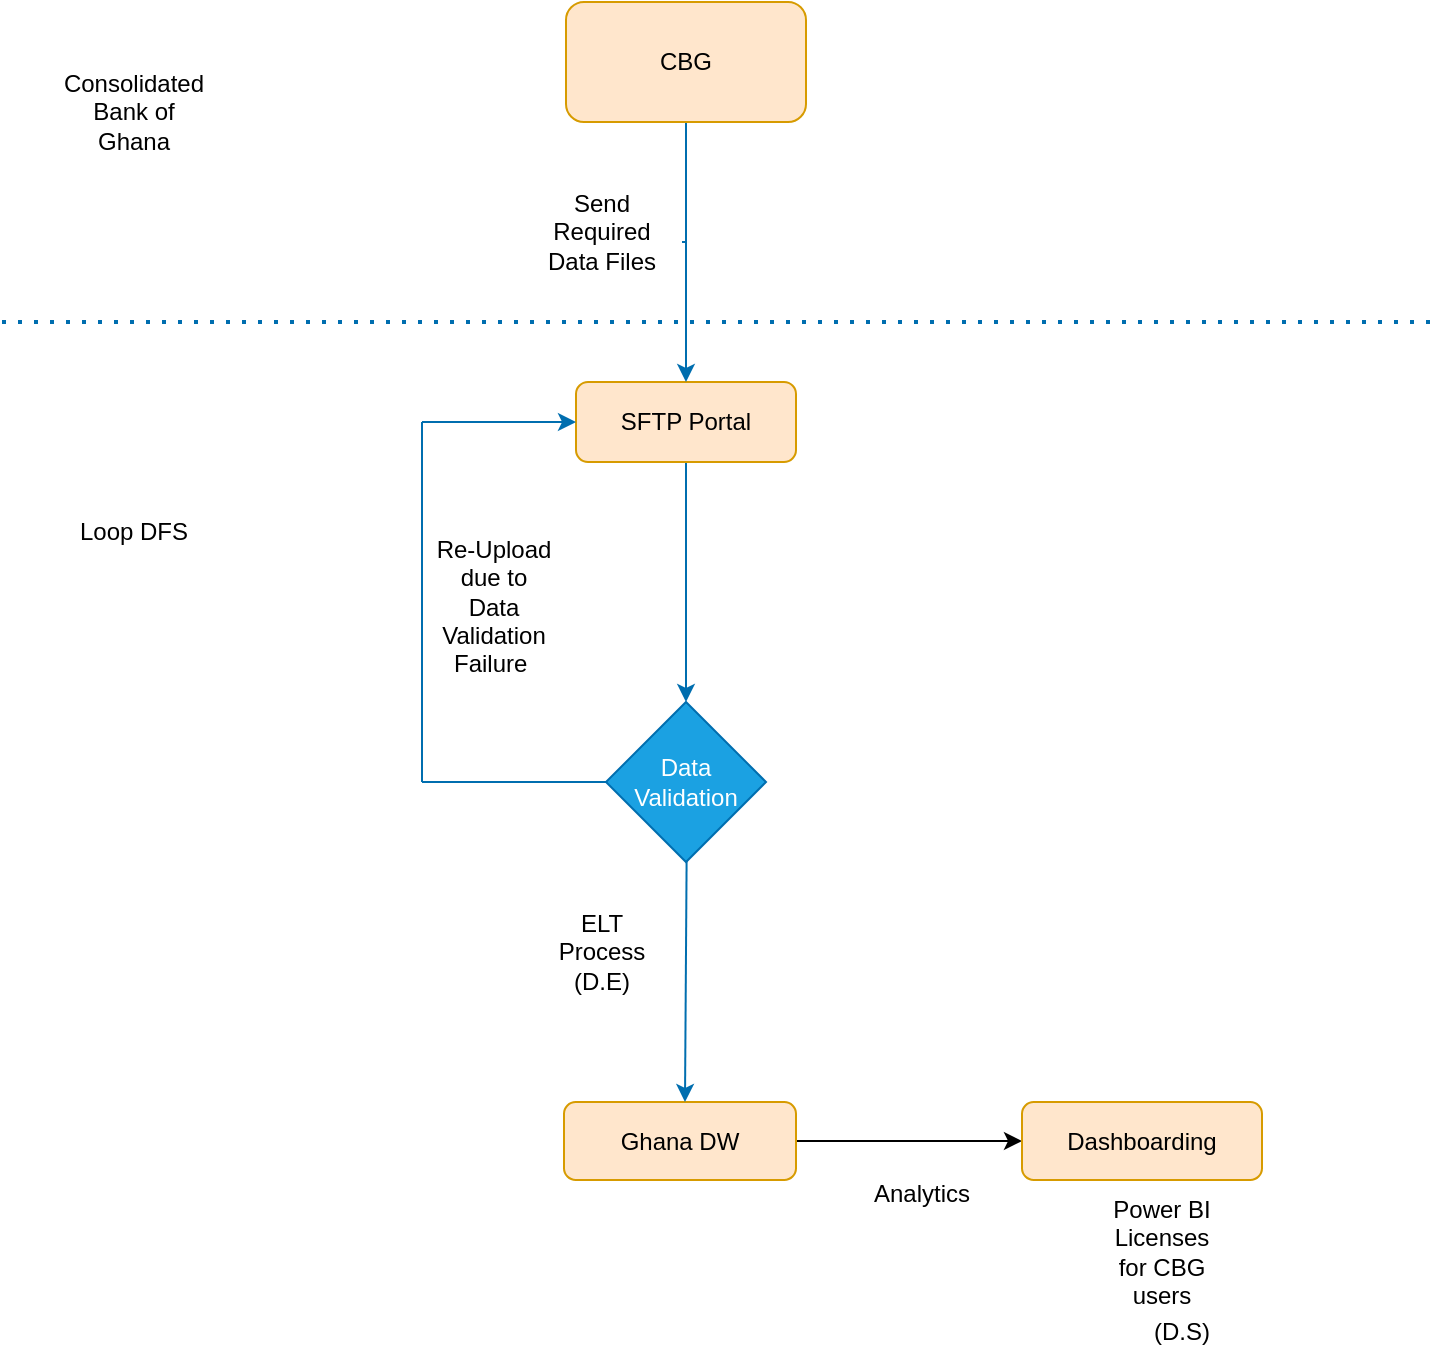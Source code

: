 <mxfile version="21.6.6" type="github">
  <diagram id="C5RBs43oDa-KdzZeNtuy" name="Page-1">
    <mxGraphModel dx="1621" dy="464" grid="1" gridSize="10" guides="1" tooltips="1" connect="1" arrows="1" fold="1" page="1" pageScale="1" pageWidth="827" pageHeight="1169" math="0" shadow="0">
      <root>
        <mxCell id="WIyWlLk6GJQsqaUBKTNV-0" />
        <mxCell id="WIyWlLk6GJQsqaUBKTNV-1" parent="WIyWlLk6GJQsqaUBKTNV-0" />
        <mxCell id="WIyWlLk6GJQsqaUBKTNV-2" value="" style="rounded=0;html=1;jettySize=auto;orthogonalLoop=1;fontSize=11;endArrow=block;endFill=0;endSize=8;strokeWidth=1;shadow=0;labelBackgroundColor=none;edgeStyle=orthogonalEdgeStyle;" parent="WIyWlLk6GJQsqaUBKTNV-1" target="WIyWlLk6GJQsqaUBKTNV-6" edge="1">
          <mxGeometry relative="1" as="geometry">
            <mxPoint x="110" y="110" as="sourcePoint" />
          </mxGeometry>
        </mxCell>
        <mxCell id="WIyWlLk6GJQsqaUBKTNV-4" value="Yes" style="rounded=0;html=1;jettySize=auto;orthogonalLoop=1;fontSize=11;endArrow=block;endFill=0;endSize=8;strokeWidth=1;shadow=0;labelBackgroundColor=none;edgeStyle=orthogonalEdgeStyle;" parent="WIyWlLk6GJQsqaUBKTNV-1" target="WIyWlLk6GJQsqaUBKTNV-10" edge="1">
          <mxGeometry y="20" relative="1" as="geometry">
            <mxPoint as="offset" />
            <mxPoint x="110" y="250" as="sourcePoint" />
          </mxGeometry>
        </mxCell>
        <mxCell id="WIyWlLk6GJQsqaUBKTNV-9" value="Yes" style="edgeStyle=orthogonalEdgeStyle;rounded=0;html=1;jettySize=auto;orthogonalLoop=1;fontSize=11;endArrow=block;endFill=0;endSize=8;strokeWidth=1;shadow=0;labelBackgroundColor=none;" parent="WIyWlLk6GJQsqaUBKTNV-1" target="WIyWlLk6GJQsqaUBKTNV-12" edge="1">
          <mxGeometry y="10" relative="1" as="geometry">
            <mxPoint as="offset" />
            <mxPoint x="140" y="320" as="sourcePoint" />
          </mxGeometry>
        </mxCell>
        <mxCell id="P7RltWaJvEHrG4VYZIbx-57" style="edgeStyle=orthogonalEdgeStyle;rounded=0;orthogonalLoop=1;jettySize=auto;html=1;entryX=0;entryY=0.5;entryDx=0;entryDy=0;" edge="1" parent="WIyWlLk6GJQsqaUBKTNV-1" source="P7RltWaJvEHrG4VYZIbx-1" target="P7RltWaJvEHrG4VYZIbx-3">
          <mxGeometry relative="1" as="geometry" />
        </mxCell>
        <mxCell id="P7RltWaJvEHrG4VYZIbx-1" value="Ghana DW" style="rounded=1;whiteSpace=wrap;html=1;fontSize=12;glass=0;strokeWidth=1;shadow=0;fillColor=#ffe6cc;strokeColor=#d79b00;" vertex="1" parent="WIyWlLk6GJQsqaUBKTNV-1">
          <mxGeometry x="281" y="550" width="116" height="39" as="geometry" />
        </mxCell>
        <mxCell id="P7RltWaJvEHrG4VYZIbx-3" value="Dashboarding" style="rounded=1;whiteSpace=wrap;html=1;fontSize=12;glass=0;strokeWidth=1;shadow=0;fillColor=#ffe6cc;strokeColor=#d79b00;" vertex="1" parent="WIyWlLk6GJQsqaUBKTNV-1">
          <mxGeometry x="510" y="550" width="120" height="39" as="geometry" />
        </mxCell>
        <mxCell id="P7RltWaJvEHrG4VYZIbx-5" value="Power BI&lt;br&gt;Licenses for CBG users" style="text;html=1;strokeColor=none;fillColor=none;align=center;verticalAlign=middle;whiteSpace=wrap;rounded=0;" vertex="1" parent="WIyWlLk6GJQsqaUBKTNV-1">
          <mxGeometry x="550" y="610" width="60" height="30" as="geometry" />
        </mxCell>
        <mxCell id="P7RltWaJvEHrG4VYZIbx-6" value="(D.S)" style="text;html=1;strokeColor=none;fillColor=none;align=center;verticalAlign=middle;whiteSpace=wrap;rounded=0;" vertex="1" parent="WIyWlLk6GJQsqaUBKTNV-1">
          <mxGeometry x="560" y="650" width="60" height="30" as="geometry" />
        </mxCell>
        <mxCell id="P7RltWaJvEHrG4VYZIbx-8" value="Analytics" style="text;html=1;strokeColor=none;fillColor=none;align=center;verticalAlign=middle;whiteSpace=wrap;rounded=0;" vertex="1" parent="WIyWlLk6GJQsqaUBKTNV-1">
          <mxGeometry x="430" y="581" width="60" height="29" as="geometry" />
        </mxCell>
        <mxCell id="P7RltWaJvEHrG4VYZIbx-37" style="edgeStyle=orthogonalEdgeStyle;rounded=0;orthogonalLoop=1;jettySize=auto;html=1;exitX=0.5;exitY=1;exitDx=0;exitDy=0;fillColor=#1ba1e2;strokeColor=#006EAF;" edge="1" parent="WIyWlLk6GJQsqaUBKTNV-1" source="P7RltWaJvEHrG4VYZIbx-18">
          <mxGeometry relative="1" as="geometry">
            <mxPoint x="342" y="350" as="targetPoint" />
            <mxPoint x="342" y="240" as="sourcePoint" />
            <Array as="points" />
          </mxGeometry>
        </mxCell>
        <mxCell id="P7RltWaJvEHrG4VYZIbx-18" value="SFTP Portal" style="rounded=1;whiteSpace=wrap;html=1;fontSize=12;glass=0;strokeWidth=1;shadow=0;fillColor=#ffe6cc;strokeColor=#d79b00;" vertex="1" parent="WIyWlLk6GJQsqaUBKTNV-1">
          <mxGeometry x="287" y="190" width="110" height="40" as="geometry" />
        </mxCell>
        <mxCell id="P7RltWaJvEHrG4VYZIbx-34" style="edgeStyle=orthogonalEdgeStyle;rounded=0;orthogonalLoop=1;jettySize=auto;html=1;exitX=0.5;exitY=1;exitDx=0;exitDy=0;entryX=0.5;entryY=0;entryDx=0;entryDy=0;fillColor=#1ba1e2;strokeColor=#006EAF;" edge="1" parent="WIyWlLk6GJQsqaUBKTNV-1" source="P7RltWaJvEHrG4VYZIbx-32" target="P7RltWaJvEHrG4VYZIbx-18">
          <mxGeometry relative="1" as="geometry">
            <Array as="points">
              <mxPoint x="340" y="120" />
              <mxPoint x="345" y="120" />
            </Array>
          </mxGeometry>
        </mxCell>
        <mxCell id="P7RltWaJvEHrG4VYZIbx-32" value="CBG" style="rounded=1;whiteSpace=wrap;html=1;fillColor=#ffe6cc;strokeColor=#d79b00;" vertex="1" parent="WIyWlLk6GJQsqaUBKTNV-1">
          <mxGeometry x="282" width="120" height="60" as="geometry" />
        </mxCell>
        <mxCell id="P7RltWaJvEHrG4VYZIbx-33" value="Consolidated Bank of Ghana" style="text;html=1;strokeColor=none;fillColor=none;align=center;verticalAlign=middle;whiteSpace=wrap;rounded=0;" vertex="1" parent="WIyWlLk6GJQsqaUBKTNV-1">
          <mxGeometry x="36" y="40" width="60" height="30" as="geometry" />
        </mxCell>
        <mxCell id="P7RltWaJvEHrG4VYZIbx-36" value="Send Required Data Files" style="text;html=1;strokeColor=none;fillColor=none;align=center;verticalAlign=middle;whiteSpace=wrap;rounded=0;" vertex="1" parent="WIyWlLk6GJQsqaUBKTNV-1">
          <mxGeometry x="270" y="100" width="60" height="30" as="geometry" />
        </mxCell>
        <mxCell id="P7RltWaJvEHrG4VYZIbx-39" value="ELT Process&lt;br&gt;(D.E)" style="text;html=1;strokeColor=none;fillColor=none;align=center;verticalAlign=middle;whiteSpace=wrap;rounded=0;" vertex="1" parent="WIyWlLk6GJQsqaUBKTNV-1">
          <mxGeometry x="270" y="460" width="60" height="30" as="geometry" />
        </mxCell>
        <mxCell id="P7RltWaJvEHrG4VYZIbx-40" value="Loop DFS" style="text;html=1;strokeColor=none;fillColor=none;align=center;verticalAlign=middle;whiteSpace=wrap;rounded=0;" vertex="1" parent="WIyWlLk6GJQsqaUBKTNV-1">
          <mxGeometry x="36" y="250" width="60" height="30" as="geometry" />
        </mxCell>
        <mxCell id="P7RltWaJvEHrG4VYZIbx-41" value="" style="endArrow=none;dashed=1;html=1;dashPattern=1 3;strokeWidth=2;rounded=0;fillColor=#1ba1e2;strokeColor=#006EAF;" edge="1" parent="WIyWlLk6GJQsqaUBKTNV-1">
          <mxGeometry width="50" height="50" relative="1" as="geometry">
            <mxPoint y="160" as="sourcePoint" />
            <mxPoint x="720" y="160" as="targetPoint" />
          </mxGeometry>
        </mxCell>
        <mxCell id="P7RltWaJvEHrG4VYZIbx-44" style="edgeStyle=orthogonalEdgeStyle;rounded=0;orthogonalLoop=1;jettySize=auto;html=1;exitX=0.5;exitY=1;exitDx=0;exitDy=0;" edge="1" parent="WIyWlLk6GJQsqaUBKTNV-1" source="P7RltWaJvEHrG4VYZIbx-1" target="P7RltWaJvEHrG4VYZIbx-1">
          <mxGeometry relative="1" as="geometry" />
        </mxCell>
        <mxCell id="P7RltWaJvEHrG4VYZIbx-47" value="" style="endArrow=classic;html=1;rounded=0;entryX=0.5;entryY=0;entryDx=0;entryDy=0;fillColor=#1ba1e2;strokeColor=#006EAF;" edge="1" parent="WIyWlLk6GJQsqaUBKTNV-1">
          <mxGeometry width="50" height="50" relative="1" as="geometry">
            <mxPoint x="342.5" y="400" as="sourcePoint" />
            <mxPoint x="341.5" y="550" as="targetPoint" />
          </mxGeometry>
        </mxCell>
        <mxCell id="P7RltWaJvEHrG4VYZIbx-51" value="Data Validation" style="rhombus;whiteSpace=wrap;html=1;fillColor=#1ba1e2;fontColor=#ffffff;strokeColor=#006EAF;" vertex="1" parent="WIyWlLk6GJQsqaUBKTNV-1">
          <mxGeometry x="302" y="350" width="80" height="80" as="geometry" />
        </mxCell>
        <mxCell id="P7RltWaJvEHrG4VYZIbx-53" value="" style="endArrow=classic;html=1;rounded=0;entryX=0;entryY=0.5;entryDx=0;entryDy=0;fillColor=#1ba1e2;strokeColor=#006EAF;" edge="1" parent="WIyWlLk6GJQsqaUBKTNV-1" target="P7RltWaJvEHrG4VYZIbx-18">
          <mxGeometry width="50" height="50" relative="1" as="geometry">
            <mxPoint x="210" y="210" as="sourcePoint" />
            <mxPoint x="260" y="160" as="targetPoint" />
          </mxGeometry>
        </mxCell>
        <mxCell id="P7RltWaJvEHrG4VYZIbx-54" value="" style="endArrow=none;html=1;rounded=0;fillColor=#1ba1e2;strokeColor=#006EAF;" edge="1" parent="WIyWlLk6GJQsqaUBKTNV-1">
          <mxGeometry width="50" height="50" relative="1" as="geometry">
            <mxPoint x="302" y="390" as="sourcePoint" />
            <mxPoint x="210" y="390" as="targetPoint" />
          </mxGeometry>
        </mxCell>
        <mxCell id="P7RltWaJvEHrG4VYZIbx-55" value="" style="endArrow=none;html=1;rounded=0;fillColor=#1ba1e2;strokeColor=#006EAF;" edge="1" parent="WIyWlLk6GJQsqaUBKTNV-1">
          <mxGeometry width="50" height="50" relative="1" as="geometry">
            <mxPoint x="210" y="390" as="sourcePoint" />
            <mxPoint x="210" y="210" as="targetPoint" />
          </mxGeometry>
        </mxCell>
        <mxCell id="P7RltWaJvEHrG4VYZIbx-56" value="&lt;br&gt;Re-Upload due to&lt;br&gt;Data Validation Failure&amp;nbsp;" style="text;html=1;strokeColor=none;fillColor=none;align=center;verticalAlign=middle;whiteSpace=wrap;rounded=0;" vertex="1" parent="WIyWlLk6GJQsqaUBKTNV-1">
          <mxGeometry x="216" y="280" width="60" height="30" as="geometry" />
        </mxCell>
      </root>
    </mxGraphModel>
  </diagram>
</mxfile>
